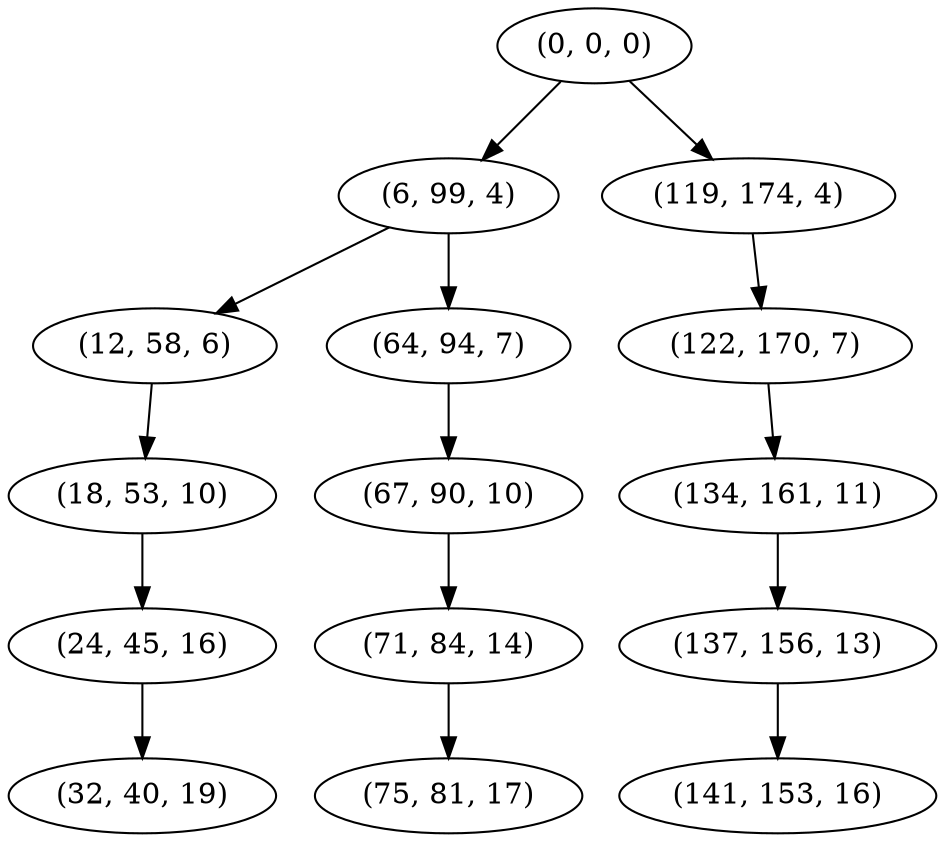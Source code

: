 digraph tree {
    "(0, 0, 0)";
    "(6, 99, 4)";
    "(12, 58, 6)";
    "(18, 53, 10)";
    "(24, 45, 16)";
    "(32, 40, 19)";
    "(64, 94, 7)";
    "(67, 90, 10)";
    "(71, 84, 14)";
    "(75, 81, 17)";
    "(119, 174, 4)";
    "(122, 170, 7)";
    "(134, 161, 11)";
    "(137, 156, 13)";
    "(141, 153, 16)";
    "(0, 0, 0)" -> "(6, 99, 4)";
    "(0, 0, 0)" -> "(119, 174, 4)";
    "(6, 99, 4)" -> "(12, 58, 6)";
    "(6, 99, 4)" -> "(64, 94, 7)";
    "(12, 58, 6)" -> "(18, 53, 10)";
    "(18, 53, 10)" -> "(24, 45, 16)";
    "(24, 45, 16)" -> "(32, 40, 19)";
    "(64, 94, 7)" -> "(67, 90, 10)";
    "(67, 90, 10)" -> "(71, 84, 14)";
    "(71, 84, 14)" -> "(75, 81, 17)";
    "(119, 174, 4)" -> "(122, 170, 7)";
    "(122, 170, 7)" -> "(134, 161, 11)";
    "(134, 161, 11)" -> "(137, 156, 13)";
    "(137, 156, 13)" -> "(141, 153, 16)";
}
